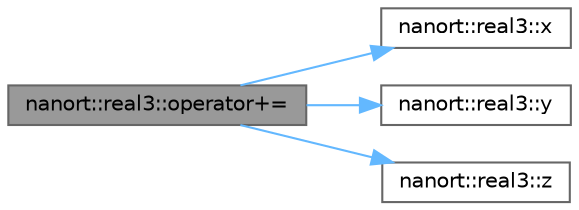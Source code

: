 digraph "nanort::real3::operator+="
{
 // LATEX_PDF_SIZE
  bgcolor="transparent";
  edge [fontname=Helvetica,fontsize=10,labelfontname=Helvetica,labelfontsize=10];
  node [fontname=Helvetica,fontsize=10,shape=box,height=0.2,width=0.4];
  rankdir="LR";
  Node1 [label="nanort::real3::operator+=",height=0.2,width=0.4,color="gray40", fillcolor="grey60", style="filled", fontcolor="black",tooltip=" "];
  Node1 -> Node2 [color="steelblue1",style="solid"];
  Node2 [label="nanort::real3::x",height=0.2,width=0.4,color="grey40", fillcolor="white", style="filled",URL="$a01443.html#a245ee0e429d5695c33ea29ccbe1792ec",tooltip=" "];
  Node1 -> Node3 [color="steelblue1",style="solid"];
  Node3 [label="nanort::real3::y",height=0.2,width=0.4,color="grey40", fillcolor="white", style="filled",URL="$a01443.html#af92059bf1d44c9bf67c90ca2d46be17e",tooltip=" "];
  Node1 -> Node4 [color="steelblue1",style="solid"];
  Node4 [label="nanort::real3::z",height=0.2,width=0.4,color="grey40", fillcolor="white", style="filled",URL="$a01443.html#a96d4a74ac8a453a85c5661d38d3003d1",tooltip=" "];
}
